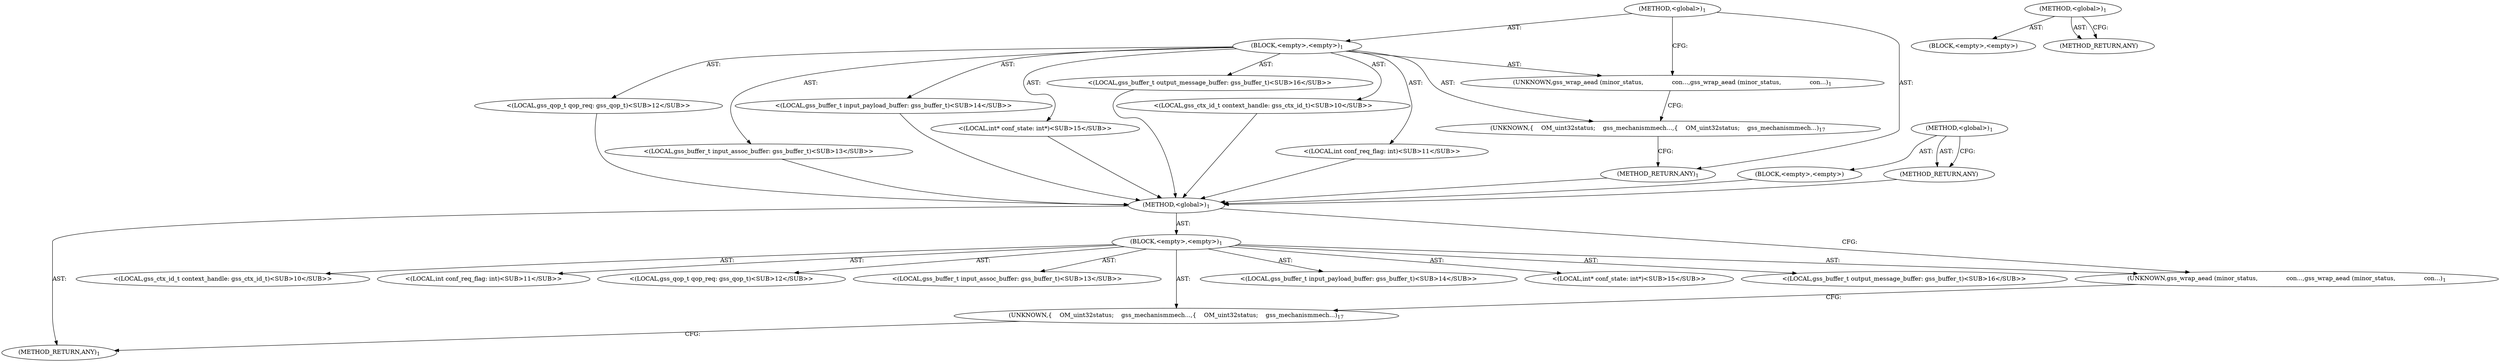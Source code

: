 digraph "&lt;global&gt;" {
vulnerable_6 [label=<(METHOD,&lt;global&gt;)<SUB>1</SUB>>];
vulnerable_7 [label=<(BLOCK,&lt;empty&gt;,&lt;empty&gt;)<SUB>1</SUB>>];
vulnerable_8 [label=<(UNKNOWN,gss_wrap_aead (minor_status,
               con...,gss_wrap_aead (minor_status,
               con...)<SUB>1</SUB>>];
vulnerable_9 [label="<(LOCAL,gss_ctx_id_t context_handle: gss_ctx_id_t)<SUB>10</SUB>>"];
vulnerable_10 [label="<(LOCAL,int conf_req_flag: int)<SUB>11</SUB>>"];
vulnerable_11 [label="<(LOCAL,gss_qop_t qop_req: gss_qop_t)<SUB>12</SUB>>"];
vulnerable_12 [label="<(LOCAL,gss_buffer_t input_assoc_buffer: gss_buffer_t)<SUB>13</SUB>>"];
vulnerable_13 [label="<(LOCAL,gss_buffer_t input_payload_buffer: gss_buffer_t)<SUB>14</SUB>>"];
vulnerable_14 [label="<(LOCAL,int* conf_state: int*)<SUB>15</SUB>>"];
vulnerable_15 [label="<(LOCAL,gss_buffer_t output_message_buffer: gss_buffer_t)<SUB>16</SUB>>"];
vulnerable_16 [label=<(UNKNOWN,{
    OM_uint32		status;
    gss_mechanism	mech...,{
    OM_uint32		status;
    gss_mechanism	mech...)<SUB>17</SUB>>];
vulnerable_17 [label=<(METHOD_RETURN,ANY)<SUB>1</SUB>>];
vulnerable_32 [label=<(METHOD,&lt;global&gt;)<SUB>1</SUB>>];
vulnerable_33 [label=<(BLOCK,&lt;empty&gt;,&lt;empty&gt;)>];
vulnerable_34 [label=<(METHOD_RETURN,ANY)>];
fixed_6 [label=<(METHOD,&lt;global&gt;)<SUB>1</SUB>>];
fixed_7 [label=<(BLOCK,&lt;empty&gt;,&lt;empty&gt;)<SUB>1</SUB>>];
fixed_8 [label=<(UNKNOWN,gss_wrap_aead (minor_status,
               con...,gss_wrap_aead (minor_status,
               con...)<SUB>1</SUB>>];
fixed_9 [label="<(LOCAL,gss_ctx_id_t context_handle: gss_ctx_id_t)<SUB>10</SUB>>"];
fixed_10 [label="<(LOCAL,int conf_req_flag: int)<SUB>11</SUB>>"];
fixed_11 [label="<(LOCAL,gss_qop_t qop_req: gss_qop_t)<SUB>12</SUB>>"];
fixed_12 [label="<(LOCAL,gss_buffer_t input_assoc_buffer: gss_buffer_t)<SUB>13</SUB>>"];
fixed_13 [label="<(LOCAL,gss_buffer_t input_payload_buffer: gss_buffer_t)<SUB>14</SUB>>"];
fixed_14 [label="<(LOCAL,int* conf_state: int*)<SUB>15</SUB>>"];
fixed_15 [label="<(LOCAL,gss_buffer_t output_message_buffer: gss_buffer_t)<SUB>16</SUB>>"];
fixed_16 [label=<(UNKNOWN,{
    OM_uint32		status;
    gss_mechanism	mech...,{
    OM_uint32		status;
    gss_mechanism	mech...)<SUB>17</SUB>>];
fixed_17 [label=<(METHOD_RETURN,ANY)<SUB>1</SUB>>];
fixed_32 [label=<(METHOD,&lt;global&gt;)<SUB>1</SUB>>];
fixed_33 [label=<(BLOCK,&lt;empty&gt;,&lt;empty&gt;)>];
fixed_34 [label=<(METHOD_RETURN,ANY)>];
vulnerable_6 -> vulnerable_7  [key=0, label="AST: "];
vulnerable_6 -> vulnerable_17  [key=0, label="AST: "];
vulnerable_6 -> vulnerable_8  [key=0, label="CFG: "];
vulnerable_7 -> vulnerable_8  [key=0, label="AST: "];
vulnerable_7 -> vulnerable_9  [key=0, label="AST: "];
vulnerable_7 -> vulnerable_10  [key=0, label="AST: "];
vulnerable_7 -> vulnerable_11  [key=0, label="AST: "];
vulnerable_7 -> vulnerable_12  [key=0, label="AST: "];
vulnerable_7 -> vulnerable_13  [key=0, label="AST: "];
vulnerable_7 -> vulnerable_14  [key=0, label="AST: "];
vulnerable_7 -> vulnerable_15  [key=0, label="AST: "];
vulnerable_7 -> vulnerable_16  [key=0, label="AST: "];
vulnerable_8 -> vulnerable_16  [key=0, label="CFG: "];
vulnerable_16 -> vulnerable_17  [key=0, label="CFG: "];
vulnerable_32 -> vulnerable_33  [key=0, label="AST: "];
vulnerable_32 -> vulnerable_34  [key=0, label="AST: "];
vulnerable_32 -> vulnerable_34  [key=1, label="CFG: "];
fixed_6 -> fixed_7  [key=0, label="AST: "];
fixed_6 -> fixed_17  [key=0, label="AST: "];
fixed_6 -> fixed_8  [key=0, label="CFG: "];
fixed_7 -> fixed_8  [key=0, label="AST: "];
fixed_7 -> fixed_9  [key=0, label="AST: "];
fixed_7 -> fixed_10  [key=0, label="AST: "];
fixed_7 -> fixed_11  [key=0, label="AST: "];
fixed_7 -> fixed_12  [key=0, label="AST: "];
fixed_7 -> fixed_13  [key=0, label="AST: "];
fixed_7 -> fixed_14  [key=0, label="AST: "];
fixed_7 -> fixed_15  [key=0, label="AST: "];
fixed_7 -> fixed_16  [key=0, label="AST: "];
fixed_8 -> fixed_16  [key=0, label="CFG: "];
fixed_9 -> vulnerable_6  [key=0];
fixed_10 -> vulnerable_6  [key=0];
fixed_11 -> vulnerable_6  [key=0];
fixed_12 -> vulnerable_6  [key=0];
fixed_13 -> vulnerable_6  [key=0];
fixed_14 -> vulnerable_6  [key=0];
fixed_15 -> vulnerable_6  [key=0];
fixed_16 -> fixed_17  [key=0, label="CFG: "];
fixed_17 -> vulnerable_6  [key=0];
fixed_32 -> fixed_33  [key=0, label="AST: "];
fixed_32 -> fixed_34  [key=0, label="AST: "];
fixed_32 -> fixed_34  [key=1, label="CFG: "];
fixed_33 -> vulnerable_6  [key=0];
fixed_34 -> vulnerable_6  [key=0];
}
